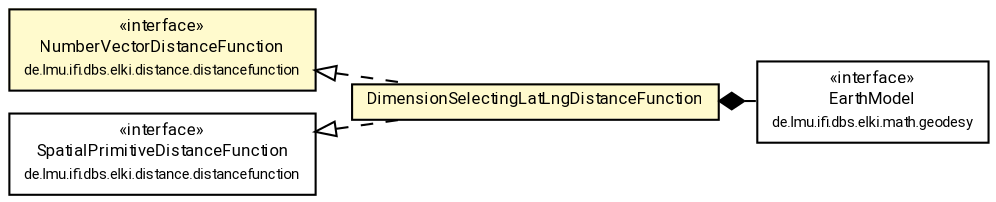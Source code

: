 #!/usr/local/bin/dot
#
# Class diagram 
# Generated by UMLGraph version R5_7_2-60-g0e99a6 (http://www.spinellis.gr/umlgraph/)
#

digraph G {
	graph [fontnames="svg"]
	edge [fontname="Roboto",fontsize=7,labelfontname="Roboto",labelfontsize=7,color="black"];
	node [fontname="Roboto",fontcolor="black",fontsize=8,shape=plaintext,margin=0,width=0,height=0];
	nodesep=0.15;
	ranksep=0.25;
	rankdir=LR;
	// de.lmu.ifi.dbs.elki.distance.distancefunction.NumberVectorDistanceFunction<O>
	c3331992 [label=<<table title="de.lmu.ifi.dbs.elki.distance.distancefunction.NumberVectorDistanceFunction" border="0" cellborder="1" cellspacing="0" cellpadding="2" bgcolor="LemonChiffon" href="../NumberVectorDistanceFunction.html" target="_parent">
		<tr><td><table border="0" cellspacing="0" cellpadding="1">
		<tr><td align="center" balign="center"> &#171;interface&#187; </td></tr>
		<tr><td align="center" balign="center"> <font face="Roboto">NumberVectorDistanceFunction</font> </td></tr>
		<tr><td align="center" balign="center"> <font face="Roboto" point-size="7.0">de.lmu.ifi.dbs.elki.distance.distancefunction</font> </td></tr>
		</table></td></tr>
		</table>>, URL="../NumberVectorDistanceFunction.html"];
	// de.lmu.ifi.dbs.elki.distance.distancefunction.SpatialPrimitiveDistanceFunction<V extends de.lmu.ifi.dbs.elki.data.spatial.SpatialComparable>
	c3331995 [label=<<table title="de.lmu.ifi.dbs.elki.distance.distancefunction.SpatialPrimitiveDistanceFunction" border="0" cellborder="1" cellspacing="0" cellpadding="2" href="../SpatialPrimitiveDistanceFunction.html" target="_parent">
		<tr><td><table border="0" cellspacing="0" cellpadding="1">
		<tr><td align="center" balign="center"> &#171;interface&#187; </td></tr>
		<tr><td align="center" balign="center"> <font face="Roboto">SpatialPrimitiveDistanceFunction</font> </td></tr>
		<tr><td align="center" balign="center"> <font face="Roboto" point-size="7.0">de.lmu.ifi.dbs.elki.distance.distancefunction</font> </td></tr>
		</table></td></tr>
		</table>>, URL="../SpatialPrimitiveDistanceFunction.html"];
	// de.lmu.ifi.dbs.elki.distance.distancefunction.geo.DimensionSelectingLatLngDistanceFunction
	c3333120 [label=<<table title="de.lmu.ifi.dbs.elki.distance.distancefunction.geo.DimensionSelectingLatLngDistanceFunction" border="0" cellborder="1" cellspacing="0" cellpadding="2" bgcolor="lemonChiffon" href="DimensionSelectingLatLngDistanceFunction.html" target="_parent">
		<tr><td><table border="0" cellspacing="0" cellpadding="1">
		<tr><td align="center" balign="center"> <font face="Roboto">DimensionSelectingLatLngDistanceFunction</font> </td></tr>
		</table></td></tr>
		</table>>, URL="DimensionSelectingLatLngDistanceFunction.html"];
	// de.lmu.ifi.dbs.elki.math.geodesy.EarthModel
	c3333126 [label=<<table title="de.lmu.ifi.dbs.elki.math.geodesy.EarthModel" border="0" cellborder="1" cellspacing="0" cellpadding="2" href="../../../math/geodesy/EarthModel.html" target="_parent">
		<tr><td><table border="0" cellspacing="0" cellpadding="1">
		<tr><td align="center" balign="center"> &#171;interface&#187; </td></tr>
		<tr><td align="center" balign="center"> <font face="Roboto">EarthModel</font> </td></tr>
		<tr><td align="center" balign="center"> <font face="Roboto" point-size="7.0">de.lmu.ifi.dbs.elki.math.geodesy</font> </td></tr>
		</table></td></tr>
		</table>>, URL="../../../math/geodesy/EarthModel.html"];
	// de.lmu.ifi.dbs.elki.distance.distancefunction.geo.DimensionSelectingLatLngDistanceFunction implements de.lmu.ifi.dbs.elki.distance.distancefunction.SpatialPrimitiveDistanceFunction<V extends de.lmu.ifi.dbs.elki.data.spatial.SpatialComparable>
	c3331995 -> c3333120 [arrowtail=empty,style=dashed,dir=back,weight=9];
	// de.lmu.ifi.dbs.elki.distance.distancefunction.geo.DimensionSelectingLatLngDistanceFunction implements de.lmu.ifi.dbs.elki.distance.distancefunction.NumberVectorDistanceFunction<O>
	c3331992 -> c3333120 [arrowtail=empty,style=dashed,dir=back,weight=9];
	// de.lmu.ifi.dbs.elki.distance.distancefunction.geo.DimensionSelectingLatLngDistanceFunction composed de.lmu.ifi.dbs.elki.math.geodesy.EarthModel
	c3333120 -> c3333126 [arrowhead=none,arrowtail=diamond,dir=back,weight=6];
}

